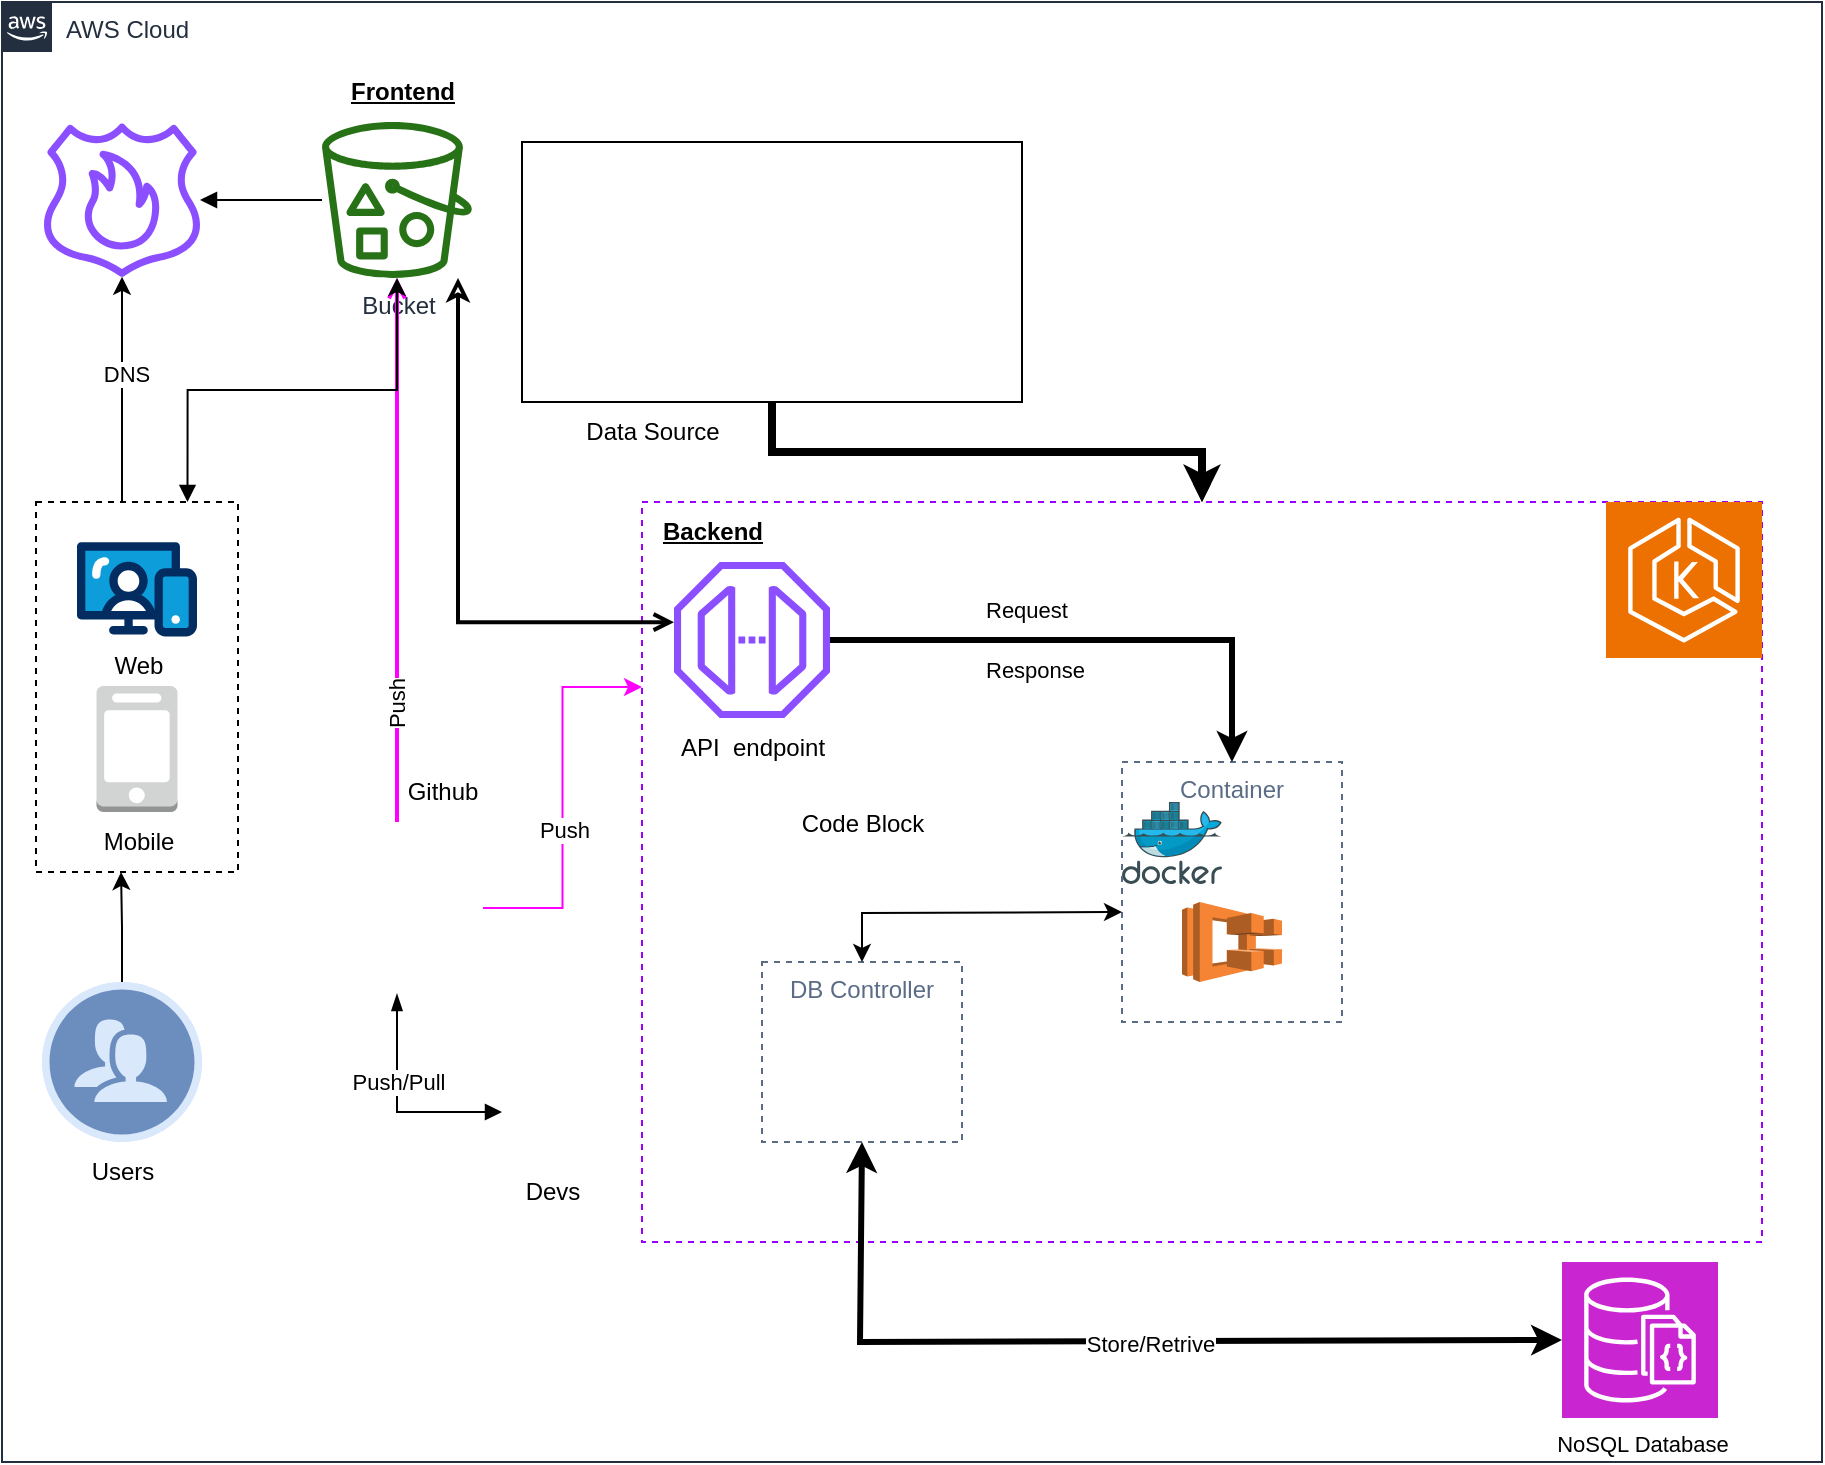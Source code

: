 <mxfile version="24.5.2" type="github">
  <diagram id="Ht1M8jgEwFfnCIfOTk4-" name="Page-1">
    <mxGraphModel dx="1050" dy="569" grid="1" gridSize="10" guides="1" tooltips="1" connect="1" arrows="1" fold="1" page="1" pageScale="1" pageWidth="1169" pageHeight="827" math="0" shadow="0">
      <root>
        <mxCell id="0" />
        <mxCell id="1" parent="0" />
        <mxCell id="UEzPUAAOIrF-is8g5C7q-107" value="" style="rounded=0;whiteSpace=wrap;html=1;labelBackgroundColor=none;fillColor=none;dashed=1;container=1;pointerEvents=0;collapsible=0;recursiveResize=0;strokeColor=#9900ff;" parent="1" vertex="1">
          <mxGeometry x="340" y="290" width="560" height="370" as="geometry" />
        </mxCell>
        <mxCell id="ehjvxD-abrnnZNvWIUBe-18" value="&lt;div style=&quot;text-align: center;&quot;&gt;&lt;span style=&quot;font-size: 11px; background-color: rgb(255, 255, 255);&quot;&gt;Response&lt;/span&gt;&lt;/div&gt;" style="text;whiteSpace=wrap;html=1;" parent="UEzPUAAOIrF-is8g5C7q-107" vertex="1">
          <mxGeometry x="170" y="70" width="50" height="22" as="geometry" />
        </mxCell>
        <mxCell id="ehjvxD-abrnnZNvWIUBe-19" value="&lt;div style=&quot;text-align: center;&quot;&gt;&lt;span style=&quot;font-size: 11px; background-color: rgb(255, 255, 255);&quot;&gt;Request&lt;/span&gt;&lt;/div&gt;" style="text;whiteSpace=wrap;html=1;" parent="UEzPUAAOIrF-is8g5C7q-107" vertex="1">
          <mxGeometry x="170" y="40" width="50" height="20" as="geometry" />
        </mxCell>
        <mxCell id="ehjvxD-abrnnZNvWIUBe-21" value="Code Block" style="text;html=1;align=center;verticalAlign=middle;resizable=0;points=[];autosize=1;strokeColor=none;fillColor=none;" parent="UEzPUAAOIrF-is8g5C7q-107" vertex="1">
          <mxGeometry x="70" y="145.5" width="80" height="30" as="geometry" />
        </mxCell>
        <mxCell id="ehjvxD-abrnnZNvWIUBe-34" value="&lt;b&gt;&lt;u&gt;Backend&lt;/u&gt;&lt;/b&gt;" style="text;html=1;align=center;verticalAlign=middle;resizable=0;points=[];autosize=1;strokeColor=none;fillColor=none;" parent="UEzPUAAOIrF-is8g5C7q-107" vertex="1">
          <mxGeometry width="70" height="30" as="geometry" />
        </mxCell>
        <mxCell id="ehjvxD-abrnnZNvWIUBe-46" value="API&amp;nbsp; endpoint" style="text;html=1;align=center;verticalAlign=middle;resizable=0;points=[];autosize=1;strokeColor=none;fillColor=none;" parent="UEzPUAAOIrF-is8g5C7q-107" vertex="1">
          <mxGeometry x="5" y="108" width="100" height="30" as="geometry" />
        </mxCell>
        <mxCell id="oDoGhL-Xvolos_qGIRNS-1" value="" style="image;sketch=0;aspect=fixed;html=1;points=[];align=center;fontSize=12;image=img/lib/mscae/Docker.svg;" parent="UEzPUAAOIrF-is8g5C7q-107" vertex="1">
          <mxGeometry x="240" y="150" width="50" height="41" as="geometry" />
        </mxCell>
        <mxCell id="oDoGhL-Xvolos_qGIRNS-3" value="" style="outlineConnect=0;dashed=0;verticalLabelPosition=bottom;verticalAlign=top;align=center;html=1;shape=mxgraph.aws3.ecs;fillColor=#F58534;gradientColor=none;" parent="UEzPUAAOIrF-is8g5C7q-107" vertex="1">
          <mxGeometry x="270" y="200" width="50" height="40" as="geometry" />
        </mxCell>
        <mxCell id="oDoGhL-Xvolos_qGIRNS-2" value="Container" style="fillColor=none;strokeColor=#5A6C86;dashed=1;verticalAlign=top;fontStyle=0;fontColor=#5A6C86;whiteSpace=wrap;html=1;" parent="UEzPUAAOIrF-is8g5C7q-107" vertex="1">
          <mxGeometry x="240" y="130" width="110" height="130" as="geometry" />
        </mxCell>
        <mxCell id="oDoGhL-Xvolos_qGIRNS-8" style="edgeStyle=orthogonalEdgeStyle;rounded=0;orthogonalLoop=1;jettySize=auto;html=1;entryX=0.5;entryY=0;entryDx=0;entryDy=0;strokeWidth=3;" parent="UEzPUAAOIrF-is8g5C7q-107" source="oDoGhL-Xvolos_qGIRNS-7" target="oDoGhL-Xvolos_qGIRNS-2" edge="1">
          <mxGeometry relative="1" as="geometry" />
        </mxCell>
        <mxCell id="oDoGhL-Xvolos_qGIRNS-7" value="" style="sketch=0;outlineConnect=0;fontColor=#232F3E;gradientColor=none;fillColor=#8C4FFF;strokeColor=none;dashed=0;verticalLabelPosition=bottom;verticalAlign=top;align=center;html=1;fontSize=12;fontStyle=0;aspect=fixed;pointerEvents=1;shape=mxgraph.aws4.endpoint;" parent="UEzPUAAOIrF-is8g5C7q-107" vertex="1">
          <mxGeometry x="16" y="30" width="78" height="78" as="geometry" />
        </mxCell>
        <mxCell id="pv7ZK34CJBqpGz8fL6Ym-1" value="DB Controller" style="fillColor=none;strokeColor=#5A6C86;dashed=1;verticalAlign=top;fontStyle=0;fontColor=#5A6C86;whiteSpace=wrap;html=1;" parent="UEzPUAAOIrF-is8g5C7q-107" vertex="1">
          <mxGeometry x="60" y="230" width="100" height="90" as="geometry" />
        </mxCell>
        <mxCell id="pv7ZK34CJBqpGz8fL6Ym-2" value="" style="sketch=0;points=[[0,0,0],[0.25,0,0],[0.5,0,0],[0.75,0,0],[1,0,0],[0,1,0],[0.25,1,0],[0.5,1,0],[0.75,1,0],[1,1,0],[0,0.25,0],[0,0.5,0],[0,0.75,0],[1,0.25,0],[1,0.5,0],[1,0.75,0]];outlineConnect=0;fontColor=#232F3E;fillColor=#ED7100;strokeColor=#ffffff;dashed=0;verticalLabelPosition=bottom;verticalAlign=top;align=center;html=1;fontSize=12;fontStyle=0;aspect=fixed;shape=mxgraph.aws4.resourceIcon;resIcon=mxgraph.aws4.eks;" parent="UEzPUAAOIrF-is8g5C7q-107" vertex="1">
          <mxGeometry x="482" width="78" height="78" as="geometry" />
        </mxCell>
        <mxCell id="UEzPUAAOIrF-is8g5C7q-74" value="AWS Cloud" style="points=[[0,0],[0.25,0],[0.5,0],[0.75,0],[1,0],[1,0.25],[1,0.5],[1,0.75],[1,1],[0.75,1],[0.5,1],[0.25,1],[0,1],[0,0.75],[0,0.5],[0,0.25]];outlineConnect=0;gradientColor=none;html=1;whiteSpace=wrap;fontSize=12;fontStyle=0;shape=mxgraph.aws4.group;grIcon=mxgraph.aws4.group_aws_cloud_alt;strokeColor=#232F3E;fillColor=none;verticalAlign=top;align=left;spacingLeft=30;fontColor=#232F3E;dashed=0;labelBackgroundColor=#ffffff;container=1;pointerEvents=0;collapsible=0;recursiveResize=0;" parent="1" vertex="1">
          <mxGeometry x="20" y="40" width="910" height="730" as="geometry" />
        </mxCell>
        <mxCell id="ehjvxD-abrnnZNvWIUBe-1" value="" style="shape=image;html=1;verticalAlign=top;verticalLabelPosition=bottom;labelBackgroundColor=#ffffff;imageAspect=0;aspect=fixed;image=https://cdn4.iconfinder.com/data/icons/social-media-and-logos-12/32/Logo_Github-128.png" parent="UEzPUAAOIrF-is8g5C7q-74" vertex="1">
          <mxGeometry x="154.5" y="410" width="86" height="86" as="geometry" />
        </mxCell>
        <mxCell id="ehjvxD-abrnnZNvWIUBe-2" value="" style="sketch=0;outlineConnect=0;fontColor=#232F3E;gradientColor=none;fillColor=#8C4FFF;strokeColor=none;dashed=0;verticalLabelPosition=bottom;verticalAlign=top;align=center;html=1;fontSize=12;fontStyle=0;aspect=fixed;pointerEvents=1;shape=mxgraph.aws4.route_53_resolver_dns_firewall;" parent="UEzPUAAOIrF-is8g5C7q-74" vertex="1">
          <mxGeometry x="21" y="60" width="78" height="78" as="geometry" />
        </mxCell>
        <mxCell id="ehjvxD-abrnnZNvWIUBe-3" value="" style="endArrow=none;html=1;rounded=0;startArrow=block;startFill=1;endFill=0;" parent="UEzPUAAOIrF-is8g5C7q-74" source="ehjvxD-abrnnZNvWIUBe-2" target="UEzPUAAOIrF-is8g5C7q-77" edge="1">
          <mxGeometry width="50" height="50" relative="1" as="geometry">
            <mxPoint x="96" y="230" as="sourcePoint" />
            <mxPoint x="146" y="180" as="targetPoint" />
          </mxGeometry>
        </mxCell>
        <mxCell id="UEzPUAAOIrF-is8g5C7q-77" value="Bucket" style="outlineConnect=0;fontColor=#232F3E;gradientColor=none;fillColor=#277116;strokeColor=none;dashed=0;verticalLabelPosition=bottom;verticalAlign=top;align=center;html=1;fontSize=12;fontStyle=0;aspect=fixed;pointerEvents=1;shape=mxgraph.aws4.bucket_with_objects;labelBackgroundColor=#ffffff;" parent="UEzPUAAOIrF-is8g5C7q-74" vertex="1">
          <mxGeometry x="160" y="60" width="75" height="78" as="geometry" />
        </mxCell>
        <mxCell id="UEzPUAAOIrF-is8g5C7q-88" value="" style="edgeStyle=orthogonalEdgeStyle;rounded=0;orthogonalLoop=1;jettySize=auto;html=1;endArrow=open;endFill=0;strokeWidth=2;strokeColor=#ff00ff;" parent="UEzPUAAOIrF-is8g5C7q-74" source="ehjvxD-abrnnZNvWIUBe-1" target="UEzPUAAOIrF-is8g5C7q-77" edge="1">
          <mxGeometry relative="1" as="geometry">
            <mxPoint x="118" y="100" as="sourcePoint" />
          </mxGeometry>
        </mxCell>
        <mxCell id="ehjvxD-abrnnZNvWIUBe-23" value="Push&lt;br&gt;" style="edgeLabel;html=1;align=center;verticalAlign=middle;resizable=0;points=[];rotation=-90;" parent="UEzPUAAOIrF-is8g5C7q-88" vertex="1" connectable="0">
          <mxGeometry x="-0.569" relative="1" as="geometry">
            <mxPoint as="offset" />
          </mxGeometry>
        </mxCell>
        <mxCell id="ehjvxD-abrnnZNvWIUBe-4" value="" style="verticalLabelPosition=bottom;sketch=0;html=1;fillColor=#dae8fc;strokeColor=#6c8ebf;verticalAlign=top;align=center;points=[[0,0.5,0],[0.125,0.25,0],[0.25,0,0],[0.5,0,0],[0.75,0,0],[0.875,0.25,0],[1,0.5,0],[0.875,0.75,0],[0.75,1,0],[0.5,1,0],[0.125,0.75,0]];pointerEvents=1;shape=mxgraph.cisco_safe.compositeIcon;bgIcon=ellipse;resIcon=mxgraph.cisco_safe.design.users;" parent="UEzPUAAOIrF-is8g5C7q-74" vertex="1">
          <mxGeometry x="20" y="490" width="80" height="80" as="geometry" />
        </mxCell>
        <mxCell id="ehjvxD-abrnnZNvWIUBe-42" style="edgeStyle=orthogonalEdgeStyle;rounded=0;orthogonalLoop=1;jettySize=auto;html=1;exitX=0.75;exitY=0;exitDx=0;exitDy=0;startArrow=block;startFill=1;" parent="UEzPUAAOIrF-is8g5C7q-74" source="ehjvxD-abrnnZNvWIUBe-25" target="UEzPUAAOIrF-is8g5C7q-77" edge="1">
          <mxGeometry relative="1" as="geometry" />
        </mxCell>
        <mxCell id="ehjvxD-abrnnZNvWIUBe-25" value="" style="rounded=0;whiteSpace=wrap;html=1;labelBackgroundColor=none;fillColor=none;dashed=1;container=1;pointerEvents=0;collapsible=0;recursiveResize=0;" parent="UEzPUAAOIrF-is8g5C7q-74" vertex="1">
          <mxGeometry x="17" y="250" width="101" height="185" as="geometry" />
        </mxCell>
        <mxCell id="ehjvxD-abrnnZNvWIUBe-28" value="" style="outlineConnect=0;dashed=0;verticalLabelPosition=bottom;verticalAlign=top;align=center;html=1;shape=mxgraph.aws3.mobile_client;fillColor=#D2D3D3;gradientColor=none;" parent="ehjvxD-abrnnZNvWIUBe-25" vertex="1">
          <mxGeometry x="30.25" y="92" width="40.5" height="63" as="geometry" />
        </mxCell>
        <mxCell id="ehjvxD-abrnnZNvWIUBe-29" value="" style="verticalLabelPosition=bottom;aspect=fixed;html=1;shape=mxgraph.salesforce.web;" parent="ehjvxD-abrnnZNvWIUBe-25" vertex="1">
          <mxGeometry x="20.5" y="20" width="60" height="47.4" as="geometry" />
        </mxCell>
        <mxCell id="ehjvxD-abrnnZNvWIUBe-44" value="Web" style="text;html=1;align=center;verticalAlign=middle;resizable=0;points=[];autosize=1;strokeColor=none;fillColor=none;" parent="ehjvxD-abrnnZNvWIUBe-25" vertex="1">
          <mxGeometry x="25.5" y="67.4" width="50" height="30" as="geometry" />
        </mxCell>
        <mxCell id="ehjvxD-abrnnZNvWIUBe-43" value="Mobile" style="text;html=1;align=center;verticalAlign=middle;resizable=0;points=[];autosize=1;strokeColor=none;fillColor=none;" parent="ehjvxD-abrnnZNvWIUBe-25" vertex="1">
          <mxGeometry x="20.5" y="155" width="60" height="30" as="geometry" />
        </mxCell>
        <mxCell id="ehjvxD-abrnnZNvWIUBe-30" value="Github&lt;br&gt;" style="text;html=1;align=center;verticalAlign=middle;resizable=0;points=[];autosize=1;strokeColor=none;fillColor=none;" parent="UEzPUAAOIrF-is8g5C7q-74" vertex="1">
          <mxGeometry x="190" y="380" width="60" height="30" as="geometry" />
        </mxCell>
        <mxCell id="ehjvxD-abrnnZNvWIUBe-31" value="Users" style="text;html=1;align=center;verticalAlign=middle;resizable=0;points=[];autosize=1;strokeColor=none;fillColor=none;" parent="UEzPUAAOIrF-is8g5C7q-74" vertex="1">
          <mxGeometry x="35" y="570" width="50" height="30" as="geometry" />
        </mxCell>
        <mxCell id="ehjvxD-abrnnZNvWIUBe-32" style="edgeStyle=orthogonalEdgeStyle;rounded=0;orthogonalLoop=1;jettySize=auto;html=1;entryX=0.421;entryY=1;entryDx=0;entryDy=0;entryPerimeter=0;" parent="UEzPUAAOIrF-is8g5C7q-74" source="ehjvxD-abrnnZNvWIUBe-4" target="ehjvxD-abrnnZNvWIUBe-25" edge="1">
          <mxGeometry relative="1" as="geometry" />
        </mxCell>
        <mxCell id="ehjvxD-abrnnZNvWIUBe-38" value="&lt;b&gt;&lt;u&gt;Frontend&lt;/u&gt;&lt;/b&gt;" style="text;html=1;align=center;verticalAlign=middle;resizable=0;points=[];autosize=1;strokeColor=none;fillColor=none;" parent="UEzPUAAOIrF-is8g5C7q-74" vertex="1">
          <mxGeometry x="160" y="30" width="80" height="30" as="geometry" />
        </mxCell>
        <mxCell id="ehjvxD-abrnnZNvWIUBe-39" value="" style="endArrow=classic;html=1;rounded=0;" parent="UEzPUAAOIrF-is8g5C7q-74" target="ehjvxD-abrnnZNvWIUBe-2" edge="1">
          <mxGeometry width="50" height="50" relative="1" as="geometry">
            <mxPoint x="60" y="250" as="sourcePoint" />
            <mxPoint x="110" y="200" as="targetPoint" />
          </mxGeometry>
        </mxCell>
        <mxCell id="ehjvxD-abrnnZNvWIUBe-40" value="DNS&lt;br&gt;" style="edgeLabel;html=1;align=center;verticalAlign=middle;resizable=0;points=[];" parent="ehjvxD-abrnnZNvWIUBe-39" vertex="1" connectable="0">
          <mxGeometry x="0.141" y="-2" relative="1" as="geometry">
            <mxPoint as="offset" />
          </mxGeometry>
        </mxCell>
        <mxCell id="th56XPy9TMvoN9Q4Mtjg-9" style="edgeStyle=orthogonalEdgeStyle;rounded=0;orthogonalLoop=1;jettySize=auto;html=1;endArrow=blockThin;endFill=1;startArrow=block;startFill=1;" parent="UEzPUAAOIrF-is8g5C7q-74" source="th56XPy9TMvoN9Q4Mtjg-7" target="ehjvxD-abrnnZNvWIUBe-1" edge="1">
          <mxGeometry relative="1" as="geometry">
            <mxPoint x="200" y="630" as="targetPoint" />
          </mxGeometry>
        </mxCell>
        <mxCell id="th56XPy9TMvoN9Q4Mtjg-10" value="NoSQL Database" style="edgeLabel;html=1;align=center;verticalAlign=middle;resizable=0;points=[];" parent="th56XPy9TMvoN9Q4Mtjg-9" vertex="1" connectable="0">
          <mxGeometry x="0.234" y="-1" relative="1" as="geometry">
            <mxPoint x="621" y="182" as="offset" />
          </mxGeometry>
        </mxCell>
        <mxCell id="th56XPy9TMvoN9Q4Mtjg-7" value="" style="shape=image;verticalLabelPosition=bottom;verticalAlign=top;imageAspect=0;image=https://cdn-icons-png.flaticon.com/512/5072/5072860.png;" parent="UEzPUAAOIrF-is8g5C7q-74" vertex="1">
          <mxGeometry x="250" y="530" width="60" height="50" as="geometry" />
        </mxCell>
        <mxCell id="th56XPy9TMvoN9Q4Mtjg-8" value="Devs" style="text;html=1;align=center;verticalAlign=middle;resizable=0;points=[];autosize=1;strokeColor=none;fillColor=none;" parent="UEzPUAAOIrF-is8g5C7q-74" vertex="1">
          <mxGeometry x="250" y="580" width="50" height="30" as="geometry" />
        </mxCell>
        <mxCell id="cledfhvViTHTI7fggjJW-3" value="" style="sketch=0;points=[[0,0,0],[0.25,0,0],[0.5,0,0],[0.75,0,0],[1,0,0],[0,1,0],[0.25,1,0],[0.5,1,0],[0.75,1,0],[1,1,0],[0,0.25,0],[0,0.5,0],[0,0.75,0],[1,0.25,0],[1,0.5,0],[1,0.75,0]];outlineConnect=0;fontColor=#232F3E;fillColor=#C925D1;strokeColor=#ffffff;dashed=0;verticalLabelPosition=bottom;verticalAlign=top;align=center;html=1;fontSize=12;fontStyle=0;aspect=fixed;shape=mxgraph.aws4.resourceIcon;resIcon=mxgraph.aws4.documentdb_with_mongodb_compatibility;" parent="UEzPUAAOIrF-is8g5C7q-74" vertex="1">
          <mxGeometry x="780" y="630" width="78" height="78" as="geometry" />
        </mxCell>
        <mxCell id="cledfhvViTHTI7fggjJW-9" value="" style="rounded=0;whiteSpace=wrap;html=1;fillColor=none;" parent="UEzPUAAOIrF-is8g5C7q-74" vertex="1">
          <mxGeometry x="260" y="70" width="250" height="130" as="geometry" />
        </mxCell>
        <mxCell id="cledfhvViTHTI7fggjJW-7" value="" style="shape=image;verticalLabelPosition=bottom;verticalAlign=top;imageAspect=0;image=https://upload.wikimedia.org/wikipedia/commons/thumb/a/a9/Amazon_logo.svg/2560px-Amazon_logo.svg.png;" parent="UEzPUAAOIrF-is8g5C7q-74" vertex="1">
          <mxGeometry x="295" y="80" width="180" height="70" as="geometry" />
        </mxCell>
        <mxCell id="cledfhvViTHTI7fggjJW-8" value="" style="shape=image;verticalLabelPosition=bottom;verticalAlign=top;imageAspect=0;image=https://1000logos.net/wp-content/uploads/2021/02/Flipkart-logo.png;" parent="UEzPUAAOIrF-is8g5C7q-74" vertex="1">
          <mxGeometry x="295" y="120" width="188" height="90" as="geometry" />
        </mxCell>
        <mxCell id="cledfhvViTHTI7fggjJW-12" value="Data Source" style="text;html=1;align=center;verticalAlign=middle;resizable=0;points=[];autosize=1;strokeColor=none;fillColor=none;" parent="UEzPUAAOIrF-is8g5C7q-74" vertex="1">
          <mxGeometry x="280" y="200" width="90" height="30" as="geometry" />
        </mxCell>
        <mxCell id="cledfhvViTHTI7fggjJW-4" value="Push/Pull" style="edgeLabel;html=1;align=center;verticalAlign=middle;resizable=0;points=[];" parent="UEzPUAAOIrF-is8g5C7q-74" vertex="1" connectable="0">
          <mxGeometry x="197.5" y="540" as="geometry" />
        </mxCell>
        <mxCell id="UEzPUAAOIrF-is8g5C7q-89" value="" style="edgeStyle=orthogonalEdgeStyle;rounded=0;orthogonalLoop=1;jettySize=auto;html=1;endArrow=open;endFill=0;strokeWidth=2;startArrow=classic;startFill=0;" parent="1" source="UEzPUAAOIrF-is8g5C7q-77" edge="1">
          <mxGeometry relative="1" as="geometry">
            <Array as="points">
              <mxPoint x="248" y="350" />
            </Array>
            <mxPoint x="356" y="350.067" as="targetPoint" />
          </mxGeometry>
        </mxCell>
        <mxCell id="ehjvxD-abrnnZNvWIUBe-17" value="" style="edgeStyle=orthogonalEdgeStyle;rounded=0;orthogonalLoop=1;jettySize=auto;html=1;startArrow=classic;startFill=1;entryX=0.5;entryY=0;entryDx=0;entryDy=0;" parent="1" target="pv7ZK34CJBqpGz8fL6Ym-1" edge="1">
          <mxGeometry relative="1" as="geometry">
            <mxPoint x="580" y="495" as="sourcePoint" />
            <mxPoint x="500" y="495" as="targetPoint" />
          </mxGeometry>
        </mxCell>
        <mxCell id="oDoGhL-Xvolos_qGIRNS-4" style="edgeStyle=orthogonalEdgeStyle;rounded=0;orthogonalLoop=1;jettySize=auto;html=1;" parent="1" source="cledfhvViTHTI7fggjJW-9" target="UEzPUAAOIrF-is8g5C7q-107" edge="1">
          <mxGeometry relative="1" as="geometry" />
        </mxCell>
        <mxCell id="oDoGhL-Xvolos_qGIRNS-5" style="edgeStyle=orthogonalEdgeStyle;rounded=0;orthogonalLoop=1;jettySize=auto;html=1;entryX=0.5;entryY=0;entryDx=0;entryDy=0;strokeWidth=4;" parent="1" source="cledfhvViTHTI7fggjJW-9" target="UEzPUAAOIrF-is8g5C7q-107" edge="1">
          <mxGeometry relative="1" as="geometry" />
        </mxCell>
        <mxCell id="ehjvxD-abrnnZNvWIUBe-20" style="edgeStyle=orthogonalEdgeStyle;rounded=0;orthogonalLoop=1;jettySize=auto;html=1;entryX=0;entryY=0.25;entryDx=0;entryDy=0;strokeColor=#FF00FF;" parent="1" source="ehjvxD-abrnnZNvWIUBe-1" target="UEzPUAAOIrF-is8g5C7q-107" edge="1">
          <mxGeometry relative="1" as="geometry" />
        </mxCell>
        <mxCell id="ehjvxD-abrnnZNvWIUBe-22" value="Push" style="edgeLabel;html=1;align=center;verticalAlign=middle;resizable=0;points=[];" parent="ehjvxD-abrnnZNvWIUBe-20" vertex="1" connectable="0">
          <mxGeometry x="-0.168" relative="1" as="geometry">
            <mxPoint as="offset" />
          </mxGeometry>
        </mxCell>
        <mxCell id="cledfhvViTHTI7fggjJW-13" value="" style="endArrow=classic;startArrow=classic;html=1;rounded=0;exitX=0;exitY=0.5;exitDx=0;exitDy=0;exitPerimeter=0;entryX=0.5;entryY=1;entryDx=0;entryDy=0;strokeWidth=3;" parent="1" source="cledfhvViTHTI7fggjJW-3" target="pv7ZK34CJBqpGz8fL6Ym-1" edge="1">
          <mxGeometry width="50" height="50" relative="1" as="geometry">
            <mxPoint x="390" y="530" as="sourcePoint" />
            <mxPoint x="449.4" y="618.16" as="targetPoint" />
            <Array as="points">
              <mxPoint x="449" y="710" />
            </Array>
          </mxGeometry>
        </mxCell>
        <mxCell id="cledfhvViTHTI7fggjJW-14" value="Store/Retrive" style="edgeLabel;html=1;align=center;verticalAlign=middle;resizable=0;points=[];" parent="cledfhvViTHTI7fggjJW-13" vertex="1" connectable="0">
          <mxGeometry x="-0.087" y="1" relative="1" as="geometry">
            <mxPoint as="offset" />
          </mxGeometry>
        </mxCell>
      </root>
    </mxGraphModel>
  </diagram>
</mxfile>
